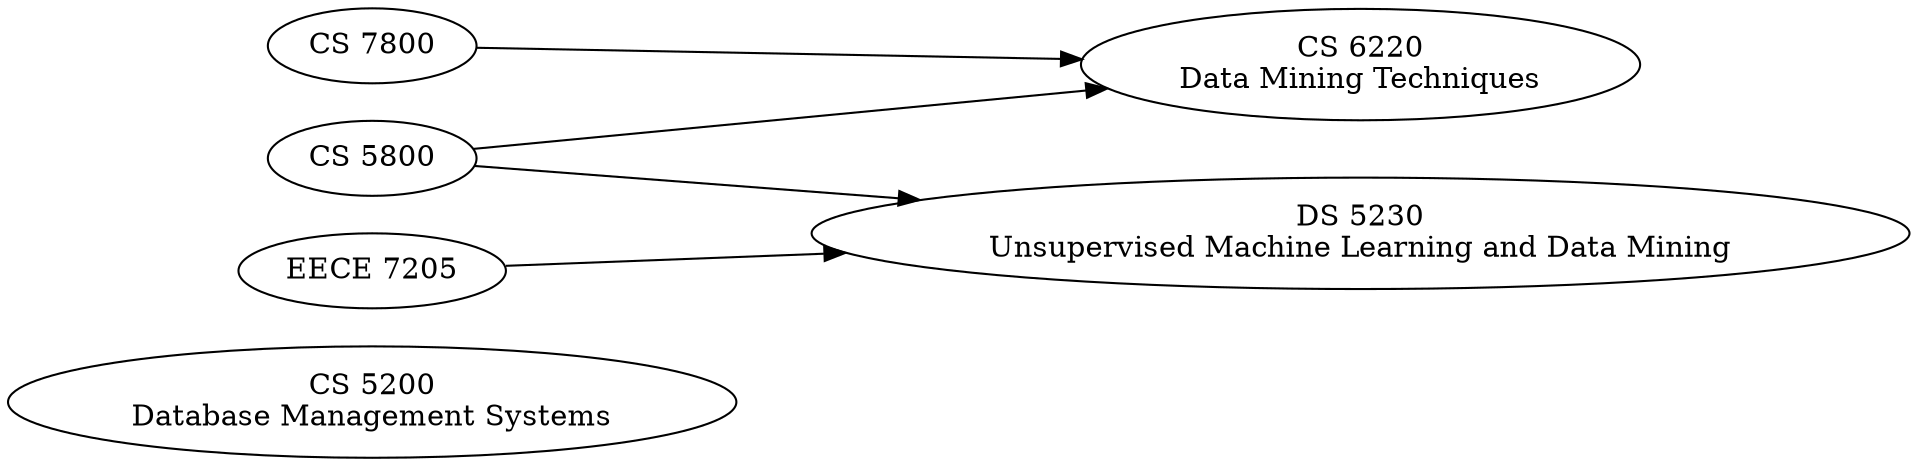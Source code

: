 digraph G {
	graph [rankdir=LR]
	CS_5200 [label="CS 5200
Database Management Systems"]
	CS_5800 [label="CS 5800
"]
	CS_6220 [label="CS 6220
Data Mining Techniques"]
	CS_7800 [label="CS 7800
"]
	DS_5230 [label="DS 5230
Unsupervised Machine Learning and Data Mining"]
	EECE_7205 [label="EECE 7205
"]
	CS_5800 -> CS_6220
	CS_7800 -> CS_6220
	CS_5800 -> DS_5230
	EECE_7205 -> DS_5230
}
